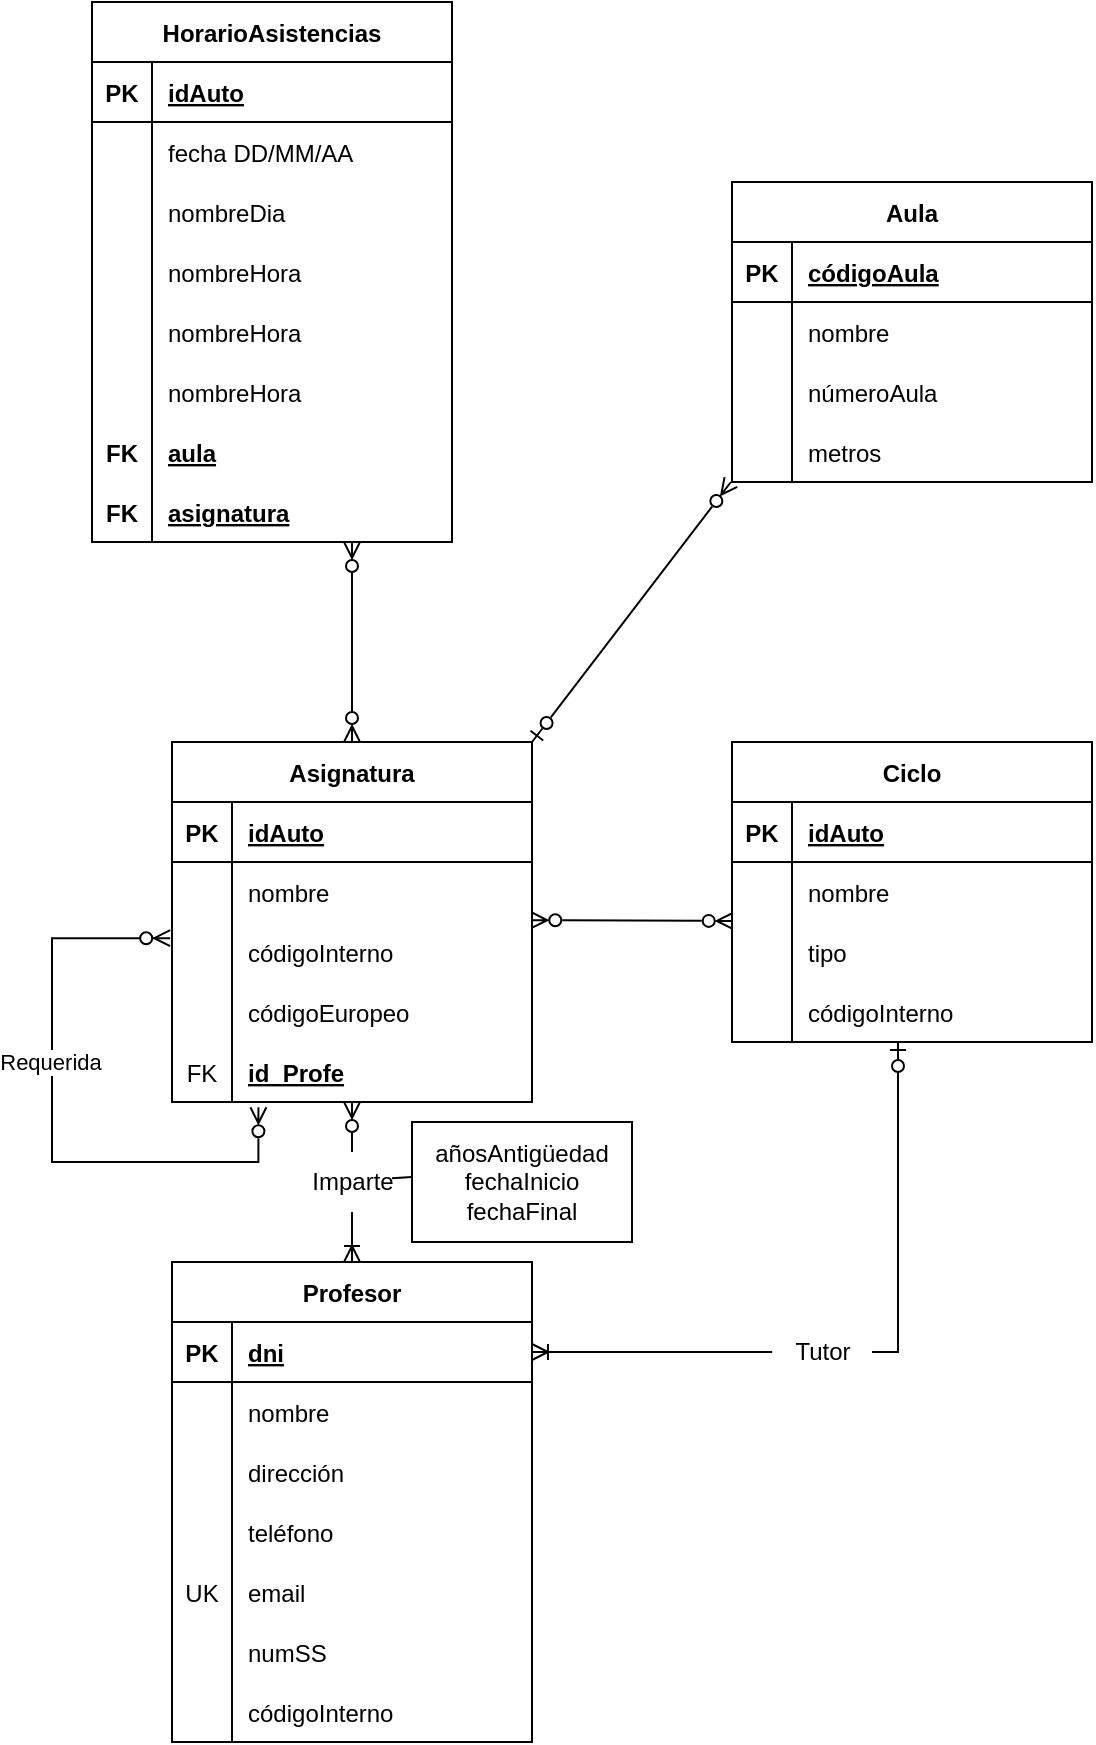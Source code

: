 <mxfile version="20.1.3" type="device"><diagram id="yTBCwE56LaHh_MtP1I23" name="Página-1"><mxGraphModel dx="935" dy="1072" grid="1" gridSize="10" guides="1" tooltips="1" connect="1" arrows="1" fold="1" page="1" pageScale="1" pageWidth="827" pageHeight="1169" math="0" shadow="0"><root><mxCell id="0"/><mxCell id="1" parent="0"/><mxCell id="RSpWtNl2Hrc8gIaPYgOz-44" value="HorarioAsistencias" style="shape=table;startSize=30;container=1;collapsible=1;childLayout=tableLayout;fixedRows=1;rowLines=0;fontStyle=1;align=center;resizeLast=1;fillColor=none;" vertex="1" parent="1"><mxGeometry x="110" y="300" width="180" height="270" as="geometry"/></mxCell><mxCell id="RSpWtNl2Hrc8gIaPYgOz-45" value="" style="shape=tableRow;horizontal=0;startSize=0;swimlaneHead=0;swimlaneBody=0;fillColor=none;collapsible=0;dropTarget=0;points=[[0,0.5],[1,0.5]];portConstraint=eastwest;top=0;left=0;right=0;bottom=1;" vertex="1" parent="RSpWtNl2Hrc8gIaPYgOz-44"><mxGeometry y="30" width="180" height="30" as="geometry"/></mxCell><mxCell id="RSpWtNl2Hrc8gIaPYgOz-46" value="PK" style="shape=partialRectangle;connectable=0;fillColor=none;top=0;left=0;bottom=0;right=0;fontStyle=1;overflow=hidden;" vertex="1" parent="RSpWtNl2Hrc8gIaPYgOz-45"><mxGeometry width="30" height="30" as="geometry"><mxRectangle width="30" height="30" as="alternateBounds"/></mxGeometry></mxCell><mxCell id="RSpWtNl2Hrc8gIaPYgOz-47" value="idAuto" style="shape=partialRectangle;connectable=0;fillColor=none;top=0;left=0;bottom=0;right=0;align=left;spacingLeft=6;fontStyle=5;overflow=hidden;" vertex="1" parent="RSpWtNl2Hrc8gIaPYgOz-45"><mxGeometry x="30" width="150" height="30" as="geometry"><mxRectangle width="150" height="30" as="alternateBounds"/></mxGeometry></mxCell><mxCell id="RSpWtNl2Hrc8gIaPYgOz-48" value="" style="shape=tableRow;horizontal=0;startSize=0;swimlaneHead=0;swimlaneBody=0;fillColor=none;collapsible=0;dropTarget=0;points=[[0,0.5],[1,0.5]];portConstraint=eastwest;top=0;left=0;right=0;bottom=0;" vertex="1" parent="RSpWtNl2Hrc8gIaPYgOz-44"><mxGeometry y="60" width="180" height="30" as="geometry"/></mxCell><mxCell id="RSpWtNl2Hrc8gIaPYgOz-49" value="" style="shape=partialRectangle;connectable=0;fillColor=none;top=0;left=0;bottom=0;right=0;editable=1;overflow=hidden;" vertex="1" parent="RSpWtNl2Hrc8gIaPYgOz-48"><mxGeometry width="30" height="30" as="geometry"><mxRectangle width="30" height="30" as="alternateBounds"/></mxGeometry></mxCell><mxCell id="RSpWtNl2Hrc8gIaPYgOz-50" value="fecha DD/MM/AA" style="shape=partialRectangle;connectable=0;fillColor=none;top=0;left=0;bottom=0;right=0;align=left;spacingLeft=6;overflow=hidden;" vertex="1" parent="RSpWtNl2Hrc8gIaPYgOz-48"><mxGeometry x="30" width="150" height="30" as="geometry"><mxRectangle width="150" height="30" as="alternateBounds"/></mxGeometry></mxCell><mxCell id="RSpWtNl2Hrc8gIaPYgOz-51" value="" style="shape=tableRow;horizontal=0;startSize=0;swimlaneHead=0;swimlaneBody=0;fillColor=none;collapsible=0;dropTarget=0;points=[[0,0.5],[1,0.5]];portConstraint=eastwest;top=0;left=0;right=0;bottom=0;" vertex="1" parent="RSpWtNl2Hrc8gIaPYgOz-44"><mxGeometry y="90" width="180" height="30" as="geometry"/></mxCell><mxCell id="RSpWtNl2Hrc8gIaPYgOz-52" value="" style="shape=partialRectangle;connectable=0;fillColor=none;top=0;left=0;bottom=0;right=0;editable=1;overflow=hidden;" vertex="1" parent="RSpWtNl2Hrc8gIaPYgOz-51"><mxGeometry width="30" height="30" as="geometry"><mxRectangle width="30" height="30" as="alternateBounds"/></mxGeometry></mxCell><mxCell id="RSpWtNl2Hrc8gIaPYgOz-53" value="nombreDia" style="shape=partialRectangle;connectable=0;fillColor=none;top=0;left=0;bottom=0;right=0;align=left;spacingLeft=6;overflow=hidden;" vertex="1" parent="RSpWtNl2Hrc8gIaPYgOz-51"><mxGeometry x="30" width="150" height="30" as="geometry"><mxRectangle width="150" height="30" as="alternateBounds"/></mxGeometry></mxCell><mxCell id="RSpWtNl2Hrc8gIaPYgOz-54" value="" style="shape=tableRow;horizontal=0;startSize=0;swimlaneHead=0;swimlaneBody=0;fillColor=none;collapsible=0;dropTarget=0;points=[[0,0.5],[1,0.5]];portConstraint=eastwest;top=0;left=0;right=0;bottom=0;" vertex="1" parent="RSpWtNl2Hrc8gIaPYgOz-44"><mxGeometry y="120" width="180" height="30" as="geometry"/></mxCell><mxCell id="RSpWtNl2Hrc8gIaPYgOz-55" value="" style="shape=partialRectangle;connectable=0;fillColor=none;top=0;left=0;bottom=0;right=0;editable=1;overflow=hidden;" vertex="1" parent="RSpWtNl2Hrc8gIaPYgOz-54"><mxGeometry width="30" height="30" as="geometry"><mxRectangle width="30" height="30" as="alternateBounds"/></mxGeometry></mxCell><mxCell id="RSpWtNl2Hrc8gIaPYgOz-56" value="nombreHora" style="shape=partialRectangle;connectable=0;fillColor=none;top=0;left=0;bottom=0;right=0;align=left;spacingLeft=6;overflow=hidden;" vertex="1" parent="RSpWtNl2Hrc8gIaPYgOz-54"><mxGeometry x="30" width="150" height="30" as="geometry"><mxRectangle width="150" height="30" as="alternateBounds"/></mxGeometry></mxCell><mxCell id="RSpWtNl2Hrc8gIaPYgOz-112" value="" style="shape=tableRow;horizontal=0;startSize=0;swimlaneHead=0;swimlaneBody=0;fillColor=none;collapsible=0;dropTarget=0;points=[[0,0.5],[1,0.5]];portConstraint=eastwest;top=0;left=0;right=0;bottom=0;" vertex="1" parent="RSpWtNl2Hrc8gIaPYgOz-44"><mxGeometry y="150" width="180" height="30" as="geometry"/></mxCell><mxCell id="RSpWtNl2Hrc8gIaPYgOz-113" value="" style="shape=partialRectangle;connectable=0;fillColor=none;top=0;left=0;bottom=0;right=0;editable=1;overflow=hidden;" vertex="1" parent="RSpWtNl2Hrc8gIaPYgOz-112"><mxGeometry width="30" height="30" as="geometry"><mxRectangle width="30" height="30" as="alternateBounds"/></mxGeometry></mxCell><mxCell id="RSpWtNl2Hrc8gIaPYgOz-114" value="nombreHora" style="shape=partialRectangle;connectable=0;fillColor=none;top=0;left=0;bottom=0;right=0;align=left;spacingLeft=6;overflow=hidden;" vertex="1" parent="RSpWtNl2Hrc8gIaPYgOz-112"><mxGeometry x="30" width="150" height="30" as="geometry"><mxRectangle width="150" height="30" as="alternateBounds"/></mxGeometry></mxCell><mxCell id="RSpWtNl2Hrc8gIaPYgOz-115" value="" style="shape=tableRow;horizontal=0;startSize=0;swimlaneHead=0;swimlaneBody=0;fillColor=none;collapsible=0;dropTarget=0;points=[[0,0.5],[1,0.5]];portConstraint=eastwest;top=0;left=0;right=0;bottom=0;" vertex="1" parent="RSpWtNl2Hrc8gIaPYgOz-44"><mxGeometry y="180" width="180" height="30" as="geometry"/></mxCell><mxCell id="RSpWtNl2Hrc8gIaPYgOz-116" value="" style="shape=partialRectangle;connectable=0;fillColor=none;top=0;left=0;bottom=0;right=0;editable=1;overflow=hidden;" vertex="1" parent="RSpWtNl2Hrc8gIaPYgOz-115"><mxGeometry width="30" height="30" as="geometry"><mxRectangle width="30" height="30" as="alternateBounds"/></mxGeometry></mxCell><mxCell id="RSpWtNl2Hrc8gIaPYgOz-117" value="nombreHora" style="shape=partialRectangle;connectable=0;fillColor=none;top=0;left=0;bottom=0;right=0;align=left;spacingLeft=6;overflow=hidden;" vertex="1" parent="RSpWtNl2Hrc8gIaPYgOz-115"><mxGeometry x="30" width="150" height="30" as="geometry"><mxRectangle width="150" height="30" as="alternateBounds"/></mxGeometry></mxCell><mxCell id="RSpWtNl2Hrc8gIaPYgOz-118" value="" style="shape=tableRow;horizontal=0;startSize=0;swimlaneHead=0;swimlaneBody=0;fillColor=none;collapsible=0;dropTarget=0;points=[[0,0.5],[1,0.5]];portConstraint=eastwest;top=0;left=0;right=0;bottom=0;" vertex="1" parent="RSpWtNl2Hrc8gIaPYgOz-44"><mxGeometry y="210" width="180" height="30" as="geometry"/></mxCell><mxCell id="RSpWtNl2Hrc8gIaPYgOz-119" value="FK" style="shape=partialRectangle;connectable=0;fillColor=none;top=0;left=0;bottom=0;right=0;editable=1;overflow=hidden;fontStyle=1" vertex="1" parent="RSpWtNl2Hrc8gIaPYgOz-118"><mxGeometry width="30" height="30" as="geometry"><mxRectangle width="30" height="30" as="alternateBounds"/></mxGeometry></mxCell><mxCell id="RSpWtNl2Hrc8gIaPYgOz-120" value="aula" style="shape=partialRectangle;connectable=0;fillColor=none;top=0;left=0;bottom=0;right=0;align=left;spacingLeft=6;overflow=hidden;fontStyle=5" vertex="1" parent="RSpWtNl2Hrc8gIaPYgOz-118"><mxGeometry x="30" width="150" height="30" as="geometry"><mxRectangle width="150" height="30" as="alternateBounds"/></mxGeometry></mxCell><mxCell id="RSpWtNl2Hrc8gIaPYgOz-121" value="" style="shape=tableRow;horizontal=0;startSize=0;swimlaneHead=0;swimlaneBody=0;fillColor=none;collapsible=0;dropTarget=0;points=[[0,0.5],[1,0.5]];portConstraint=eastwest;top=0;left=0;right=0;bottom=0;" vertex="1" parent="RSpWtNl2Hrc8gIaPYgOz-44"><mxGeometry y="240" width="180" height="30" as="geometry"/></mxCell><mxCell id="RSpWtNl2Hrc8gIaPYgOz-122" value="FK" style="shape=partialRectangle;connectable=0;fillColor=none;top=0;left=0;bottom=0;right=0;editable=1;overflow=hidden;fontStyle=1" vertex="1" parent="RSpWtNl2Hrc8gIaPYgOz-121"><mxGeometry width="30" height="30" as="geometry"><mxRectangle width="30" height="30" as="alternateBounds"/></mxGeometry></mxCell><mxCell id="RSpWtNl2Hrc8gIaPYgOz-123" value="asignatura" style="shape=partialRectangle;connectable=0;fillColor=none;top=0;left=0;bottom=0;right=0;align=left;spacingLeft=6;overflow=hidden;fontStyle=5" vertex="1" parent="RSpWtNl2Hrc8gIaPYgOz-121"><mxGeometry x="30" width="150" height="30" as="geometry"><mxRectangle width="150" height="30" as="alternateBounds"/></mxGeometry></mxCell><mxCell id="RSpWtNl2Hrc8gIaPYgOz-57" value="Asignatura" style="shape=table;startSize=30;container=1;collapsible=1;childLayout=tableLayout;fixedRows=1;rowLines=0;fontStyle=1;align=center;resizeLast=1;fillColor=none;" vertex="1" parent="1"><mxGeometry x="150" y="670" width="180" height="180" as="geometry"/></mxCell><mxCell id="RSpWtNl2Hrc8gIaPYgOz-58" value="" style="shape=tableRow;horizontal=0;startSize=0;swimlaneHead=0;swimlaneBody=0;fillColor=none;collapsible=0;dropTarget=0;points=[[0,0.5],[1,0.5]];portConstraint=eastwest;top=0;left=0;right=0;bottom=1;" vertex="1" parent="RSpWtNl2Hrc8gIaPYgOz-57"><mxGeometry y="30" width="180" height="30" as="geometry"/></mxCell><mxCell id="RSpWtNl2Hrc8gIaPYgOz-59" value="PK" style="shape=partialRectangle;connectable=0;fillColor=none;top=0;left=0;bottom=0;right=0;fontStyle=1;overflow=hidden;" vertex="1" parent="RSpWtNl2Hrc8gIaPYgOz-58"><mxGeometry width="30" height="30" as="geometry"><mxRectangle width="30" height="30" as="alternateBounds"/></mxGeometry></mxCell><mxCell id="RSpWtNl2Hrc8gIaPYgOz-60" value="idAuto" style="shape=partialRectangle;connectable=0;fillColor=none;top=0;left=0;bottom=0;right=0;align=left;spacingLeft=6;fontStyle=5;overflow=hidden;" vertex="1" parent="RSpWtNl2Hrc8gIaPYgOz-58"><mxGeometry x="30" width="150" height="30" as="geometry"><mxRectangle width="150" height="30" as="alternateBounds"/></mxGeometry></mxCell><mxCell id="RSpWtNl2Hrc8gIaPYgOz-61" value="" style="shape=tableRow;horizontal=0;startSize=0;swimlaneHead=0;swimlaneBody=0;fillColor=none;collapsible=0;dropTarget=0;points=[[0,0.5],[1,0.5]];portConstraint=eastwest;top=0;left=0;right=0;bottom=0;" vertex="1" parent="RSpWtNl2Hrc8gIaPYgOz-57"><mxGeometry y="60" width="180" height="30" as="geometry"/></mxCell><mxCell id="RSpWtNl2Hrc8gIaPYgOz-62" value="" style="shape=partialRectangle;connectable=0;fillColor=none;top=0;left=0;bottom=0;right=0;editable=1;overflow=hidden;" vertex="1" parent="RSpWtNl2Hrc8gIaPYgOz-61"><mxGeometry width="30" height="30" as="geometry"><mxRectangle width="30" height="30" as="alternateBounds"/></mxGeometry></mxCell><mxCell id="RSpWtNl2Hrc8gIaPYgOz-63" value="nombre" style="shape=partialRectangle;connectable=0;fillColor=none;top=0;left=0;bottom=0;right=0;align=left;spacingLeft=6;overflow=hidden;" vertex="1" parent="RSpWtNl2Hrc8gIaPYgOz-61"><mxGeometry x="30" width="150" height="30" as="geometry"><mxRectangle width="150" height="30" as="alternateBounds"/></mxGeometry></mxCell><mxCell id="RSpWtNl2Hrc8gIaPYgOz-64" value="" style="shape=tableRow;horizontal=0;startSize=0;swimlaneHead=0;swimlaneBody=0;fillColor=none;collapsible=0;dropTarget=0;points=[[0,0.5],[1,0.5]];portConstraint=eastwest;top=0;left=0;right=0;bottom=0;" vertex="1" parent="RSpWtNl2Hrc8gIaPYgOz-57"><mxGeometry y="90" width="180" height="30" as="geometry"/></mxCell><mxCell id="RSpWtNl2Hrc8gIaPYgOz-65" value="" style="shape=partialRectangle;connectable=0;fillColor=none;top=0;left=0;bottom=0;right=0;editable=1;overflow=hidden;" vertex="1" parent="RSpWtNl2Hrc8gIaPYgOz-64"><mxGeometry width="30" height="30" as="geometry"><mxRectangle width="30" height="30" as="alternateBounds"/></mxGeometry></mxCell><mxCell id="RSpWtNl2Hrc8gIaPYgOz-66" value="códigoInterno" style="shape=partialRectangle;connectable=0;fillColor=none;top=0;left=0;bottom=0;right=0;align=left;spacingLeft=6;overflow=hidden;" vertex="1" parent="RSpWtNl2Hrc8gIaPYgOz-64"><mxGeometry x="30" width="150" height="30" as="geometry"><mxRectangle width="150" height="30" as="alternateBounds"/></mxGeometry></mxCell><mxCell id="RSpWtNl2Hrc8gIaPYgOz-129" value="" style="shape=tableRow;horizontal=0;startSize=0;swimlaneHead=0;swimlaneBody=0;fillColor=none;collapsible=0;dropTarget=0;points=[[0,0.5],[1,0.5]];portConstraint=eastwest;top=0;left=0;right=0;bottom=0;" vertex="1" parent="RSpWtNl2Hrc8gIaPYgOz-57"><mxGeometry y="120" width="180" height="30" as="geometry"/></mxCell><mxCell id="RSpWtNl2Hrc8gIaPYgOz-130" value="" style="shape=partialRectangle;connectable=0;fillColor=none;top=0;left=0;bottom=0;right=0;editable=1;overflow=hidden;" vertex="1" parent="RSpWtNl2Hrc8gIaPYgOz-129"><mxGeometry width="30" height="30" as="geometry"><mxRectangle width="30" height="30" as="alternateBounds"/></mxGeometry></mxCell><mxCell id="RSpWtNl2Hrc8gIaPYgOz-131" value="códigoEuropeo" style="shape=partialRectangle;connectable=0;fillColor=none;top=0;left=0;bottom=0;right=0;align=left;spacingLeft=6;overflow=hidden;" vertex="1" parent="RSpWtNl2Hrc8gIaPYgOz-129"><mxGeometry x="30" width="150" height="30" as="geometry"><mxRectangle width="150" height="30" as="alternateBounds"/></mxGeometry></mxCell><mxCell id="RSpWtNl2Hrc8gIaPYgOz-67" value="" style="shape=tableRow;horizontal=0;startSize=0;swimlaneHead=0;swimlaneBody=0;fillColor=none;collapsible=0;dropTarget=0;points=[[0,0.5],[1,0.5]];portConstraint=eastwest;top=0;left=0;right=0;bottom=0;" vertex="1" parent="RSpWtNl2Hrc8gIaPYgOz-57"><mxGeometry y="150" width="180" height="30" as="geometry"/></mxCell><mxCell id="RSpWtNl2Hrc8gIaPYgOz-68" value="FK" style="shape=partialRectangle;connectable=0;fillColor=none;top=0;left=0;bottom=0;right=0;editable=1;overflow=hidden;" vertex="1" parent="RSpWtNl2Hrc8gIaPYgOz-67"><mxGeometry width="30" height="30" as="geometry"><mxRectangle width="30" height="30" as="alternateBounds"/></mxGeometry></mxCell><mxCell id="RSpWtNl2Hrc8gIaPYgOz-69" value="id_Profe" style="shape=partialRectangle;connectable=0;fillColor=none;top=0;left=0;bottom=0;right=0;align=left;spacingLeft=6;overflow=hidden;fontStyle=5" vertex="1" parent="RSpWtNl2Hrc8gIaPYgOz-67"><mxGeometry x="30" width="150" height="30" as="geometry"><mxRectangle width="150" height="30" as="alternateBounds"/></mxGeometry></mxCell><mxCell id="RSpWtNl2Hrc8gIaPYgOz-124" value="" style="edgeStyle=orthogonalEdgeStyle;fontSize=12;html=1;endArrow=ERzeroToMany;startArrow=ERzeroToMany;rounded=0;entryX=-0.005;entryY=0.27;entryDx=0;entryDy=0;entryPerimeter=0;exitX=0.24;exitY=1.088;exitDx=0;exitDy=0;exitPerimeter=0;startFill=0;" edge="1" parent="RSpWtNl2Hrc8gIaPYgOz-57" source="RSpWtNl2Hrc8gIaPYgOz-67" target="RSpWtNl2Hrc8gIaPYgOz-64"><mxGeometry width="100" height="100" relative="1" as="geometry"><mxPoint x="20" y="210" as="sourcePoint"/><mxPoint x="210" y="-100" as="targetPoint"/><Array as="points"><mxPoint x="43" y="210"/><mxPoint x="-60" y="210"/><mxPoint x="-60" y="98"/></Array></mxGeometry></mxCell><mxCell id="RSpWtNl2Hrc8gIaPYgOz-125" value="Requerida" style="edgeLabel;html=1;align=center;verticalAlign=middle;resizable=0;points=[];" vertex="1" connectable="0" parent="RSpWtNl2Hrc8gIaPYgOz-124"><mxGeometry x="0.2" y="1" relative="1" as="geometry"><mxPoint as="offset"/></mxGeometry></mxCell><mxCell id="RSpWtNl2Hrc8gIaPYgOz-70" value="" style="fontSize=12;html=1;endArrow=ERzeroToMany;startArrow=ERzeroToMany;rounded=0;startFill=0;endFill=0;" edge="1" parent="1" source="RSpWtNl2Hrc8gIaPYgOz-57"><mxGeometry width="100" height="100" relative="1" as="geometry"><mxPoint x="310" y="750" as="sourcePoint"/><mxPoint x="240" y="570" as="targetPoint"/></mxGeometry></mxCell><mxCell id="RSpWtNl2Hrc8gIaPYgOz-71" value="Ciclo" style="shape=table;startSize=30;container=1;collapsible=1;childLayout=tableLayout;fixedRows=1;rowLines=0;fontStyle=1;align=center;resizeLast=1;fillColor=none;" vertex="1" parent="1"><mxGeometry x="430" y="670" width="180" height="150" as="geometry"/></mxCell><mxCell id="RSpWtNl2Hrc8gIaPYgOz-72" value="" style="shape=tableRow;horizontal=0;startSize=0;swimlaneHead=0;swimlaneBody=0;fillColor=none;collapsible=0;dropTarget=0;points=[[0,0.5],[1,0.5]];portConstraint=eastwest;top=0;left=0;right=0;bottom=1;" vertex="1" parent="RSpWtNl2Hrc8gIaPYgOz-71"><mxGeometry y="30" width="180" height="30" as="geometry"/></mxCell><mxCell id="RSpWtNl2Hrc8gIaPYgOz-73" value="PK" style="shape=partialRectangle;connectable=0;fillColor=none;top=0;left=0;bottom=0;right=0;fontStyle=1;overflow=hidden;" vertex="1" parent="RSpWtNl2Hrc8gIaPYgOz-72"><mxGeometry width="30" height="30" as="geometry"><mxRectangle width="30" height="30" as="alternateBounds"/></mxGeometry></mxCell><mxCell id="RSpWtNl2Hrc8gIaPYgOz-74" value="idAuto" style="shape=partialRectangle;connectable=0;fillColor=none;top=0;left=0;bottom=0;right=0;align=left;spacingLeft=6;fontStyle=5;overflow=hidden;" vertex="1" parent="RSpWtNl2Hrc8gIaPYgOz-72"><mxGeometry x="30" width="150" height="30" as="geometry"><mxRectangle width="150" height="30" as="alternateBounds"/></mxGeometry></mxCell><mxCell id="RSpWtNl2Hrc8gIaPYgOz-75" value="" style="shape=tableRow;horizontal=0;startSize=0;swimlaneHead=0;swimlaneBody=0;fillColor=none;collapsible=0;dropTarget=0;points=[[0,0.5],[1,0.5]];portConstraint=eastwest;top=0;left=0;right=0;bottom=0;" vertex="1" parent="RSpWtNl2Hrc8gIaPYgOz-71"><mxGeometry y="60" width="180" height="30" as="geometry"/></mxCell><mxCell id="RSpWtNl2Hrc8gIaPYgOz-76" value="" style="shape=partialRectangle;connectable=0;fillColor=none;top=0;left=0;bottom=0;right=0;editable=1;overflow=hidden;" vertex="1" parent="RSpWtNl2Hrc8gIaPYgOz-75"><mxGeometry width="30" height="30" as="geometry"><mxRectangle width="30" height="30" as="alternateBounds"/></mxGeometry></mxCell><mxCell id="RSpWtNl2Hrc8gIaPYgOz-77" value="nombre" style="shape=partialRectangle;connectable=0;fillColor=none;top=0;left=0;bottom=0;right=0;align=left;spacingLeft=6;overflow=hidden;" vertex="1" parent="RSpWtNl2Hrc8gIaPYgOz-75"><mxGeometry x="30" width="150" height="30" as="geometry"><mxRectangle width="150" height="30" as="alternateBounds"/></mxGeometry></mxCell><mxCell id="RSpWtNl2Hrc8gIaPYgOz-78" value="" style="shape=tableRow;horizontal=0;startSize=0;swimlaneHead=0;swimlaneBody=0;fillColor=none;collapsible=0;dropTarget=0;points=[[0,0.5],[1,0.5]];portConstraint=eastwest;top=0;left=0;right=0;bottom=0;" vertex="1" parent="RSpWtNl2Hrc8gIaPYgOz-71"><mxGeometry y="90" width="180" height="30" as="geometry"/></mxCell><mxCell id="RSpWtNl2Hrc8gIaPYgOz-79" value="" style="shape=partialRectangle;connectable=0;fillColor=none;top=0;left=0;bottom=0;right=0;editable=1;overflow=hidden;" vertex="1" parent="RSpWtNl2Hrc8gIaPYgOz-78"><mxGeometry width="30" height="30" as="geometry"><mxRectangle width="30" height="30" as="alternateBounds"/></mxGeometry></mxCell><mxCell id="RSpWtNl2Hrc8gIaPYgOz-80" value="tipo" style="shape=partialRectangle;connectable=0;fillColor=none;top=0;left=0;bottom=0;right=0;align=left;spacingLeft=6;overflow=hidden;" vertex="1" parent="RSpWtNl2Hrc8gIaPYgOz-78"><mxGeometry x="30" width="150" height="30" as="geometry"><mxRectangle width="150" height="30" as="alternateBounds"/></mxGeometry></mxCell><mxCell id="RSpWtNl2Hrc8gIaPYgOz-81" value="" style="shape=tableRow;horizontal=0;startSize=0;swimlaneHead=0;swimlaneBody=0;fillColor=none;collapsible=0;dropTarget=0;points=[[0,0.5],[1,0.5]];portConstraint=eastwest;top=0;left=0;right=0;bottom=0;" vertex="1" parent="RSpWtNl2Hrc8gIaPYgOz-71"><mxGeometry y="120" width="180" height="30" as="geometry"/></mxCell><mxCell id="RSpWtNl2Hrc8gIaPYgOz-82" value="" style="shape=partialRectangle;connectable=0;fillColor=none;top=0;left=0;bottom=0;right=0;editable=1;overflow=hidden;" vertex="1" parent="RSpWtNl2Hrc8gIaPYgOz-81"><mxGeometry width="30" height="30" as="geometry"><mxRectangle width="30" height="30" as="alternateBounds"/></mxGeometry></mxCell><mxCell id="RSpWtNl2Hrc8gIaPYgOz-83" value="códigoInterno" style="shape=partialRectangle;connectable=0;fillColor=none;top=0;left=0;bottom=0;right=0;align=left;spacingLeft=6;overflow=hidden;" vertex="1" parent="RSpWtNl2Hrc8gIaPYgOz-81"><mxGeometry x="30" width="150" height="30" as="geometry"><mxRectangle width="150" height="30" as="alternateBounds"/></mxGeometry></mxCell><mxCell id="RSpWtNl2Hrc8gIaPYgOz-84" value="" style="fontSize=12;html=1;endArrow=ERzeroToMany;startArrow=ERzeroToMany;rounded=0;startFill=0;endFill=0;exitX=0.002;exitY=-0.017;exitDx=0;exitDy=0;exitPerimeter=0;entryX=0.998;entryY=-0.03;entryDx=0;entryDy=0;entryPerimeter=0;" edge="1" parent="1" source="RSpWtNl2Hrc8gIaPYgOz-78" target="RSpWtNl2Hrc8gIaPYgOz-64"><mxGeometry width="100" height="100" relative="1" as="geometry"><mxPoint x="250" y="680" as="sourcePoint"/><mxPoint x="250" y="550" as="targetPoint"/></mxGeometry></mxCell><mxCell id="RSpWtNl2Hrc8gIaPYgOz-98" value="Aula" style="shape=table;startSize=30;container=1;collapsible=1;childLayout=tableLayout;fixedRows=1;rowLines=0;fontStyle=1;align=center;resizeLast=1;fillColor=none;" vertex="1" parent="1"><mxGeometry x="430" y="390" width="180" height="150" as="geometry"/></mxCell><mxCell id="RSpWtNl2Hrc8gIaPYgOz-99" value="" style="shape=tableRow;horizontal=0;startSize=0;swimlaneHead=0;swimlaneBody=0;fillColor=none;collapsible=0;dropTarget=0;points=[[0,0.5],[1,0.5]];portConstraint=eastwest;top=0;left=0;right=0;bottom=1;" vertex="1" parent="RSpWtNl2Hrc8gIaPYgOz-98"><mxGeometry y="30" width="180" height="30" as="geometry"/></mxCell><mxCell id="RSpWtNl2Hrc8gIaPYgOz-100" value="PK" style="shape=partialRectangle;connectable=0;fillColor=none;top=0;left=0;bottom=0;right=0;fontStyle=1;overflow=hidden;" vertex="1" parent="RSpWtNl2Hrc8gIaPYgOz-99"><mxGeometry width="30" height="30" as="geometry"><mxRectangle width="30" height="30" as="alternateBounds"/></mxGeometry></mxCell><mxCell id="RSpWtNl2Hrc8gIaPYgOz-101" value="códigoAula" style="shape=partialRectangle;connectable=0;fillColor=none;top=0;left=0;bottom=0;right=0;align=left;spacingLeft=6;fontStyle=5;overflow=hidden;" vertex="1" parent="RSpWtNl2Hrc8gIaPYgOz-99"><mxGeometry x="30" width="150" height="30" as="geometry"><mxRectangle width="150" height="30" as="alternateBounds"/></mxGeometry></mxCell><mxCell id="RSpWtNl2Hrc8gIaPYgOz-102" value="" style="shape=tableRow;horizontal=0;startSize=0;swimlaneHead=0;swimlaneBody=0;fillColor=none;collapsible=0;dropTarget=0;points=[[0,0.5],[1,0.5]];portConstraint=eastwest;top=0;left=0;right=0;bottom=0;" vertex="1" parent="RSpWtNl2Hrc8gIaPYgOz-98"><mxGeometry y="60" width="180" height="30" as="geometry"/></mxCell><mxCell id="RSpWtNl2Hrc8gIaPYgOz-103" value="" style="shape=partialRectangle;connectable=0;fillColor=none;top=0;left=0;bottom=0;right=0;editable=1;overflow=hidden;" vertex="1" parent="RSpWtNl2Hrc8gIaPYgOz-102"><mxGeometry width="30" height="30" as="geometry"><mxRectangle width="30" height="30" as="alternateBounds"/></mxGeometry></mxCell><mxCell id="RSpWtNl2Hrc8gIaPYgOz-104" value="nombre" style="shape=partialRectangle;connectable=0;fillColor=none;top=0;left=0;bottom=0;right=0;align=left;spacingLeft=6;overflow=hidden;" vertex="1" parent="RSpWtNl2Hrc8gIaPYgOz-102"><mxGeometry x="30" width="150" height="30" as="geometry"><mxRectangle width="150" height="30" as="alternateBounds"/></mxGeometry></mxCell><mxCell id="RSpWtNl2Hrc8gIaPYgOz-105" value="" style="shape=tableRow;horizontal=0;startSize=0;swimlaneHead=0;swimlaneBody=0;fillColor=none;collapsible=0;dropTarget=0;points=[[0,0.5],[1,0.5]];portConstraint=eastwest;top=0;left=0;right=0;bottom=0;" vertex="1" parent="RSpWtNl2Hrc8gIaPYgOz-98"><mxGeometry y="90" width="180" height="30" as="geometry"/></mxCell><mxCell id="RSpWtNl2Hrc8gIaPYgOz-106" value="" style="shape=partialRectangle;connectable=0;fillColor=none;top=0;left=0;bottom=0;right=0;editable=1;overflow=hidden;" vertex="1" parent="RSpWtNl2Hrc8gIaPYgOz-105"><mxGeometry width="30" height="30" as="geometry"><mxRectangle width="30" height="30" as="alternateBounds"/></mxGeometry></mxCell><mxCell id="RSpWtNl2Hrc8gIaPYgOz-107" value="númeroAula" style="shape=partialRectangle;connectable=0;fillColor=none;top=0;left=0;bottom=0;right=0;align=left;spacingLeft=6;overflow=hidden;" vertex="1" parent="RSpWtNl2Hrc8gIaPYgOz-105"><mxGeometry x="30" width="150" height="30" as="geometry"><mxRectangle width="150" height="30" as="alternateBounds"/></mxGeometry></mxCell><mxCell id="RSpWtNl2Hrc8gIaPYgOz-108" value="" style="shape=tableRow;horizontal=0;startSize=0;swimlaneHead=0;swimlaneBody=0;fillColor=none;collapsible=0;dropTarget=0;points=[[0,0.5],[1,0.5]];portConstraint=eastwest;top=0;left=0;right=0;bottom=0;" vertex="1" parent="RSpWtNl2Hrc8gIaPYgOz-98"><mxGeometry y="120" width="180" height="30" as="geometry"/></mxCell><mxCell id="RSpWtNl2Hrc8gIaPYgOz-109" value="" style="shape=partialRectangle;connectable=0;fillColor=none;top=0;left=0;bottom=0;right=0;editable=1;overflow=hidden;" vertex="1" parent="RSpWtNl2Hrc8gIaPYgOz-108"><mxGeometry width="30" height="30" as="geometry"><mxRectangle width="30" height="30" as="alternateBounds"/></mxGeometry></mxCell><mxCell id="RSpWtNl2Hrc8gIaPYgOz-110" value="metros" style="shape=partialRectangle;connectable=0;fillColor=none;top=0;left=0;bottom=0;right=0;align=left;spacingLeft=6;overflow=hidden;" vertex="1" parent="RSpWtNl2Hrc8gIaPYgOz-108"><mxGeometry x="30" width="150" height="30" as="geometry"><mxRectangle width="150" height="30" as="alternateBounds"/></mxGeometry></mxCell><mxCell id="RSpWtNl2Hrc8gIaPYgOz-111" value="" style="fontSize=12;html=1;endArrow=ERzeroToMany;startArrow=ERzeroToOne;rounded=0;startFill=0;endFill=0;exitX=1;exitY=0;exitDx=0;exitDy=0;entryX=-0.003;entryY=1;entryDx=0;entryDy=0;entryPerimeter=0;" edge="1" parent="1" source="RSpWtNl2Hrc8gIaPYgOz-57" target="RSpWtNl2Hrc8gIaPYgOz-108"><mxGeometry width="100" height="100" relative="1" as="geometry"><mxPoint x="440.36" y="769.49" as="sourcePoint"/><mxPoint x="440" y="540" as="targetPoint"/></mxGeometry></mxCell><mxCell id="RSpWtNl2Hrc8gIaPYgOz-132" value="Profesor" style="shape=table;startSize=30;container=1;collapsible=1;childLayout=tableLayout;fixedRows=1;rowLines=0;fontStyle=1;align=center;resizeLast=1;fillColor=none;" vertex="1" parent="1"><mxGeometry x="150" y="930" width="180" height="240" as="geometry"/></mxCell><mxCell id="RSpWtNl2Hrc8gIaPYgOz-133" value="" style="shape=tableRow;horizontal=0;startSize=0;swimlaneHead=0;swimlaneBody=0;fillColor=none;collapsible=0;dropTarget=0;points=[[0,0.5],[1,0.5]];portConstraint=eastwest;top=0;left=0;right=0;bottom=1;" vertex="1" parent="RSpWtNl2Hrc8gIaPYgOz-132"><mxGeometry y="30" width="180" height="30" as="geometry"/></mxCell><mxCell id="RSpWtNl2Hrc8gIaPYgOz-134" value="PK" style="shape=partialRectangle;connectable=0;fillColor=none;top=0;left=0;bottom=0;right=0;fontStyle=1;overflow=hidden;" vertex="1" parent="RSpWtNl2Hrc8gIaPYgOz-133"><mxGeometry width="30" height="30" as="geometry"><mxRectangle width="30" height="30" as="alternateBounds"/></mxGeometry></mxCell><mxCell id="RSpWtNl2Hrc8gIaPYgOz-135" value="dni" style="shape=partialRectangle;connectable=0;fillColor=none;top=0;left=0;bottom=0;right=0;align=left;spacingLeft=6;fontStyle=5;overflow=hidden;" vertex="1" parent="RSpWtNl2Hrc8gIaPYgOz-133"><mxGeometry x="30" width="150" height="30" as="geometry"><mxRectangle width="150" height="30" as="alternateBounds"/></mxGeometry></mxCell><mxCell id="RSpWtNl2Hrc8gIaPYgOz-136" value="" style="shape=tableRow;horizontal=0;startSize=0;swimlaneHead=0;swimlaneBody=0;fillColor=none;collapsible=0;dropTarget=0;points=[[0,0.5],[1,0.5]];portConstraint=eastwest;top=0;left=0;right=0;bottom=0;" vertex="1" parent="RSpWtNl2Hrc8gIaPYgOz-132"><mxGeometry y="60" width="180" height="30" as="geometry"/></mxCell><mxCell id="RSpWtNl2Hrc8gIaPYgOz-137" value="" style="shape=partialRectangle;connectable=0;fillColor=none;top=0;left=0;bottom=0;right=0;editable=1;overflow=hidden;" vertex="1" parent="RSpWtNl2Hrc8gIaPYgOz-136"><mxGeometry width="30" height="30" as="geometry"><mxRectangle width="30" height="30" as="alternateBounds"/></mxGeometry></mxCell><mxCell id="RSpWtNl2Hrc8gIaPYgOz-138" value="nombre" style="shape=partialRectangle;connectable=0;fillColor=none;top=0;left=0;bottom=0;right=0;align=left;spacingLeft=6;overflow=hidden;" vertex="1" parent="RSpWtNl2Hrc8gIaPYgOz-136"><mxGeometry x="30" width="150" height="30" as="geometry"><mxRectangle width="150" height="30" as="alternateBounds"/></mxGeometry></mxCell><mxCell id="RSpWtNl2Hrc8gIaPYgOz-139" value="" style="shape=tableRow;horizontal=0;startSize=0;swimlaneHead=0;swimlaneBody=0;fillColor=none;collapsible=0;dropTarget=0;points=[[0,0.5],[1,0.5]];portConstraint=eastwest;top=0;left=0;right=0;bottom=0;" vertex="1" parent="RSpWtNl2Hrc8gIaPYgOz-132"><mxGeometry y="90" width="180" height="30" as="geometry"/></mxCell><mxCell id="RSpWtNl2Hrc8gIaPYgOz-140" value="" style="shape=partialRectangle;connectable=0;fillColor=none;top=0;left=0;bottom=0;right=0;editable=1;overflow=hidden;" vertex="1" parent="RSpWtNl2Hrc8gIaPYgOz-139"><mxGeometry width="30" height="30" as="geometry"><mxRectangle width="30" height="30" as="alternateBounds"/></mxGeometry></mxCell><mxCell id="RSpWtNl2Hrc8gIaPYgOz-141" value="dirección" style="shape=partialRectangle;connectable=0;fillColor=none;top=0;left=0;bottom=0;right=0;align=left;spacingLeft=6;overflow=hidden;" vertex="1" parent="RSpWtNl2Hrc8gIaPYgOz-139"><mxGeometry x="30" width="150" height="30" as="geometry"><mxRectangle width="150" height="30" as="alternateBounds"/></mxGeometry></mxCell><mxCell id="RSpWtNl2Hrc8gIaPYgOz-142" value="" style="shape=tableRow;horizontal=0;startSize=0;swimlaneHead=0;swimlaneBody=0;fillColor=none;collapsible=0;dropTarget=0;points=[[0,0.5],[1,0.5]];portConstraint=eastwest;top=0;left=0;right=0;bottom=0;" vertex="1" parent="RSpWtNl2Hrc8gIaPYgOz-132"><mxGeometry y="120" width="180" height="30" as="geometry"/></mxCell><mxCell id="RSpWtNl2Hrc8gIaPYgOz-143" value="" style="shape=partialRectangle;connectable=0;fillColor=none;top=0;left=0;bottom=0;right=0;editable=1;overflow=hidden;" vertex="1" parent="RSpWtNl2Hrc8gIaPYgOz-142"><mxGeometry width="30" height="30" as="geometry"><mxRectangle width="30" height="30" as="alternateBounds"/></mxGeometry></mxCell><mxCell id="RSpWtNl2Hrc8gIaPYgOz-144" value="teléfono" style="shape=partialRectangle;connectable=0;fillColor=none;top=0;left=0;bottom=0;right=0;align=left;spacingLeft=6;overflow=hidden;" vertex="1" parent="RSpWtNl2Hrc8gIaPYgOz-142"><mxGeometry x="30" width="150" height="30" as="geometry"><mxRectangle width="150" height="30" as="alternateBounds"/></mxGeometry></mxCell><mxCell id="RSpWtNl2Hrc8gIaPYgOz-145" value="" style="shape=tableRow;horizontal=0;startSize=0;swimlaneHead=0;swimlaneBody=0;fillColor=none;collapsible=0;dropTarget=0;points=[[0,0.5],[1,0.5]];portConstraint=eastwest;top=0;left=0;right=0;bottom=0;" vertex="1" parent="RSpWtNl2Hrc8gIaPYgOz-132"><mxGeometry y="150" width="180" height="30" as="geometry"/></mxCell><mxCell id="RSpWtNl2Hrc8gIaPYgOz-146" value="UK" style="shape=partialRectangle;connectable=0;fillColor=none;top=0;left=0;bottom=0;right=0;editable=1;overflow=hidden;" vertex="1" parent="RSpWtNl2Hrc8gIaPYgOz-145"><mxGeometry width="30" height="30" as="geometry"><mxRectangle width="30" height="30" as="alternateBounds"/></mxGeometry></mxCell><mxCell id="RSpWtNl2Hrc8gIaPYgOz-147" value="email" style="shape=partialRectangle;connectable=0;fillColor=none;top=0;left=0;bottom=0;right=0;align=left;spacingLeft=6;overflow=hidden;" vertex="1" parent="RSpWtNl2Hrc8gIaPYgOz-145"><mxGeometry x="30" width="150" height="30" as="geometry"><mxRectangle width="150" height="30" as="alternateBounds"/></mxGeometry></mxCell><mxCell id="RSpWtNl2Hrc8gIaPYgOz-148" value="" style="shape=tableRow;horizontal=0;startSize=0;swimlaneHead=0;swimlaneBody=0;fillColor=none;collapsible=0;dropTarget=0;points=[[0,0.5],[1,0.5]];portConstraint=eastwest;top=0;left=0;right=0;bottom=0;" vertex="1" parent="RSpWtNl2Hrc8gIaPYgOz-132"><mxGeometry y="180" width="180" height="30" as="geometry"/></mxCell><mxCell id="RSpWtNl2Hrc8gIaPYgOz-149" value="" style="shape=partialRectangle;connectable=0;fillColor=none;top=0;left=0;bottom=0;right=0;editable=1;overflow=hidden;" vertex="1" parent="RSpWtNl2Hrc8gIaPYgOz-148"><mxGeometry width="30" height="30" as="geometry"><mxRectangle width="30" height="30" as="alternateBounds"/></mxGeometry></mxCell><mxCell id="RSpWtNl2Hrc8gIaPYgOz-150" value="numSS" style="shape=partialRectangle;connectable=0;fillColor=none;top=0;left=0;bottom=0;right=0;align=left;spacingLeft=6;overflow=hidden;" vertex="1" parent="RSpWtNl2Hrc8gIaPYgOz-148"><mxGeometry x="30" width="150" height="30" as="geometry"><mxRectangle width="150" height="30" as="alternateBounds"/></mxGeometry></mxCell><mxCell id="RSpWtNl2Hrc8gIaPYgOz-151" value="" style="shape=tableRow;horizontal=0;startSize=0;swimlaneHead=0;swimlaneBody=0;fillColor=none;collapsible=0;dropTarget=0;points=[[0,0.5],[1,0.5]];portConstraint=eastwest;top=0;left=0;right=0;bottom=0;" vertex="1" parent="RSpWtNl2Hrc8gIaPYgOz-132"><mxGeometry y="210" width="180" height="30" as="geometry"/></mxCell><mxCell id="RSpWtNl2Hrc8gIaPYgOz-152" value="" style="shape=partialRectangle;connectable=0;fillColor=none;top=0;left=0;bottom=0;right=0;editable=1;overflow=hidden;" vertex="1" parent="RSpWtNl2Hrc8gIaPYgOz-151"><mxGeometry width="30" height="30" as="geometry"><mxRectangle width="30" height="30" as="alternateBounds"/></mxGeometry></mxCell><mxCell id="RSpWtNl2Hrc8gIaPYgOz-153" value="códigoInterno" style="shape=partialRectangle;connectable=0;fillColor=none;top=0;left=0;bottom=0;right=0;align=left;spacingLeft=6;overflow=hidden;" vertex="1" parent="RSpWtNl2Hrc8gIaPYgOz-151"><mxGeometry x="30" width="150" height="30" as="geometry"><mxRectangle width="150" height="30" as="alternateBounds"/></mxGeometry></mxCell><mxCell id="RSpWtNl2Hrc8gIaPYgOz-155" value="" style="fontSize=12;html=1;endArrow=ERoneToMany;startArrow=none;rounded=0;startFill=0;endFill=0;entryX=0.5;entryY=0;entryDx=0;entryDy=0;" edge="1" parent="1" source="RSpWtNl2Hrc8gIaPYgOz-157" target="RSpWtNl2Hrc8gIaPYgOz-132"><mxGeometry width="100" height="100" relative="1" as="geometry"><mxPoint x="440.36" y="769.49" as="sourcePoint"/><mxPoint x="339.64" y="769.1" as="targetPoint"/></mxGeometry></mxCell><mxCell id="RSpWtNl2Hrc8gIaPYgOz-156" value="" style="fontSize=12;html=1;endArrow=ERoneToMany;startArrow=none;rounded=0;startFill=0;endFill=0;entryX=1;entryY=0.5;entryDx=0;entryDy=0;edgeStyle=orthogonalEdgeStyle;" edge="1" parent="1" source="RSpWtNl2Hrc8gIaPYgOz-162" target="RSpWtNl2Hrc8gIaPYgOz-133"><mxGeometry width="100" height="100" relative="1" as="geometry"><mxPoint x="513" y="820" as="sourcePoint"/><mxPoint x="400" y="990" as="targetPoint"/></mxGeometry></mxCell><mxCell id="RSpWtNl2Hrc8gIaPYgOz-157" value="Imparte" style="text;html=1;align=center;verticalAlign=middle;resizable=0;points=[];autosize=1;strokeColor=none;fillColor=none;" vertex="1" parent="1"><mxGeometry x="210" y="875" width="60" height="30" as="geometry"/></mxCell><mxCell id="RSpWtNl2Hrc8gIaPYgOz-158" value="" style="fontSize=12;html=1;endArrow=none;startArrow=ERzeroToMany;rounded=0;startFill=0;endFill=0;entryX=0.5;entryY=0;entryDx=0;entryDy=0;" edge="1" parent="1" source="RSpWtNl2Hrc8gIaPYgOz-67" target="RSpWtNl2Hrc8gIaPYgOz-157"><mxGeometry width="100" height="100" relative="1" as="geometry"><mxPoint x="240" y="850" as="sourcePoint"/><mxPoint x="240" y="930" as="targetPoint"/></mxGeometry></mxCell><mxCell id="RSpWtNl2Hrc8gIaPYgOz-160" value="" style="endArrow=none;html=1;rounded=0;entryX=0;entryY=0.5;entryDx=0;entryDy=0;" edge="1" parent="1"><mxGeometry relative="1" as="geometry"><mxPoint x="260" y="888.125" as="sourcePoint"/><mxPoint x="270" y="887.5" as="targetPoint"/></mxGeometry></mxCell><mxCell id="RSpWtNl2Hrc8gIaPYgOz-162" value="Tutor" style="text;html=1;align=center;verticalAlign=middle;resizable=0;points=[];autosize=1;strokeColor=none;fillColor=none;" vertex="1" parent="1"><mxGeometry x="450" y="960" width="50" height="30" as="geometry"/></mxCell><mxCell id="RSpWtNl2Hrc8gIaPYgOz-163" value="" style="fontSize=12;html=1;endArrow=none;startArrow=ERzeroToOne;rounded=0;startFill=0;endFill=0;entryX=1;entryY=0.5;entryDx=0;entryDy=0;edgeStyle=orthogonalEdgeStyle;" edge="1" parent="1" target="RSpWtNl2Hrc8gIaPYgOz-162"><mxGeometry width="100" height="100" relative="1" as="geometry"><mxPoint x="513.0" y="820" as="sourcePoint"/><mxPoint x="330" y="975" as="targetPoint"/><Array as="points"><mxPoint x="513" y="975"/></Array></mxGeometry></mxCell><mxCell id="RSpWtNl2Hrc8gIaPYgOz-168" value="" style="rounded=0;whiteSpace=wrap;html=1;fillColor=none;" vertex="1" parent="1"><mxGeometry x="270" y="860" width="110" height="60" as="geometry"/></mxCell><mxCell id="RSpWtNl2Hrc8gIaPYgOz-169" value="añosAntigüedad&lt;br&gt;fechaInicio&lt;br&gt;fechaFinal" style="text;html=1;strokeColor=none;fillColor=none;align=center;verticalAlign=middle;whiteSpace=wrap;rounded=0;" vertex="1" parent="1"><mxGeometry x="295" y="875" width="60" height="30" as="geometry"/></mxCell></root></mxGraphModel></diagram></mxfile>
